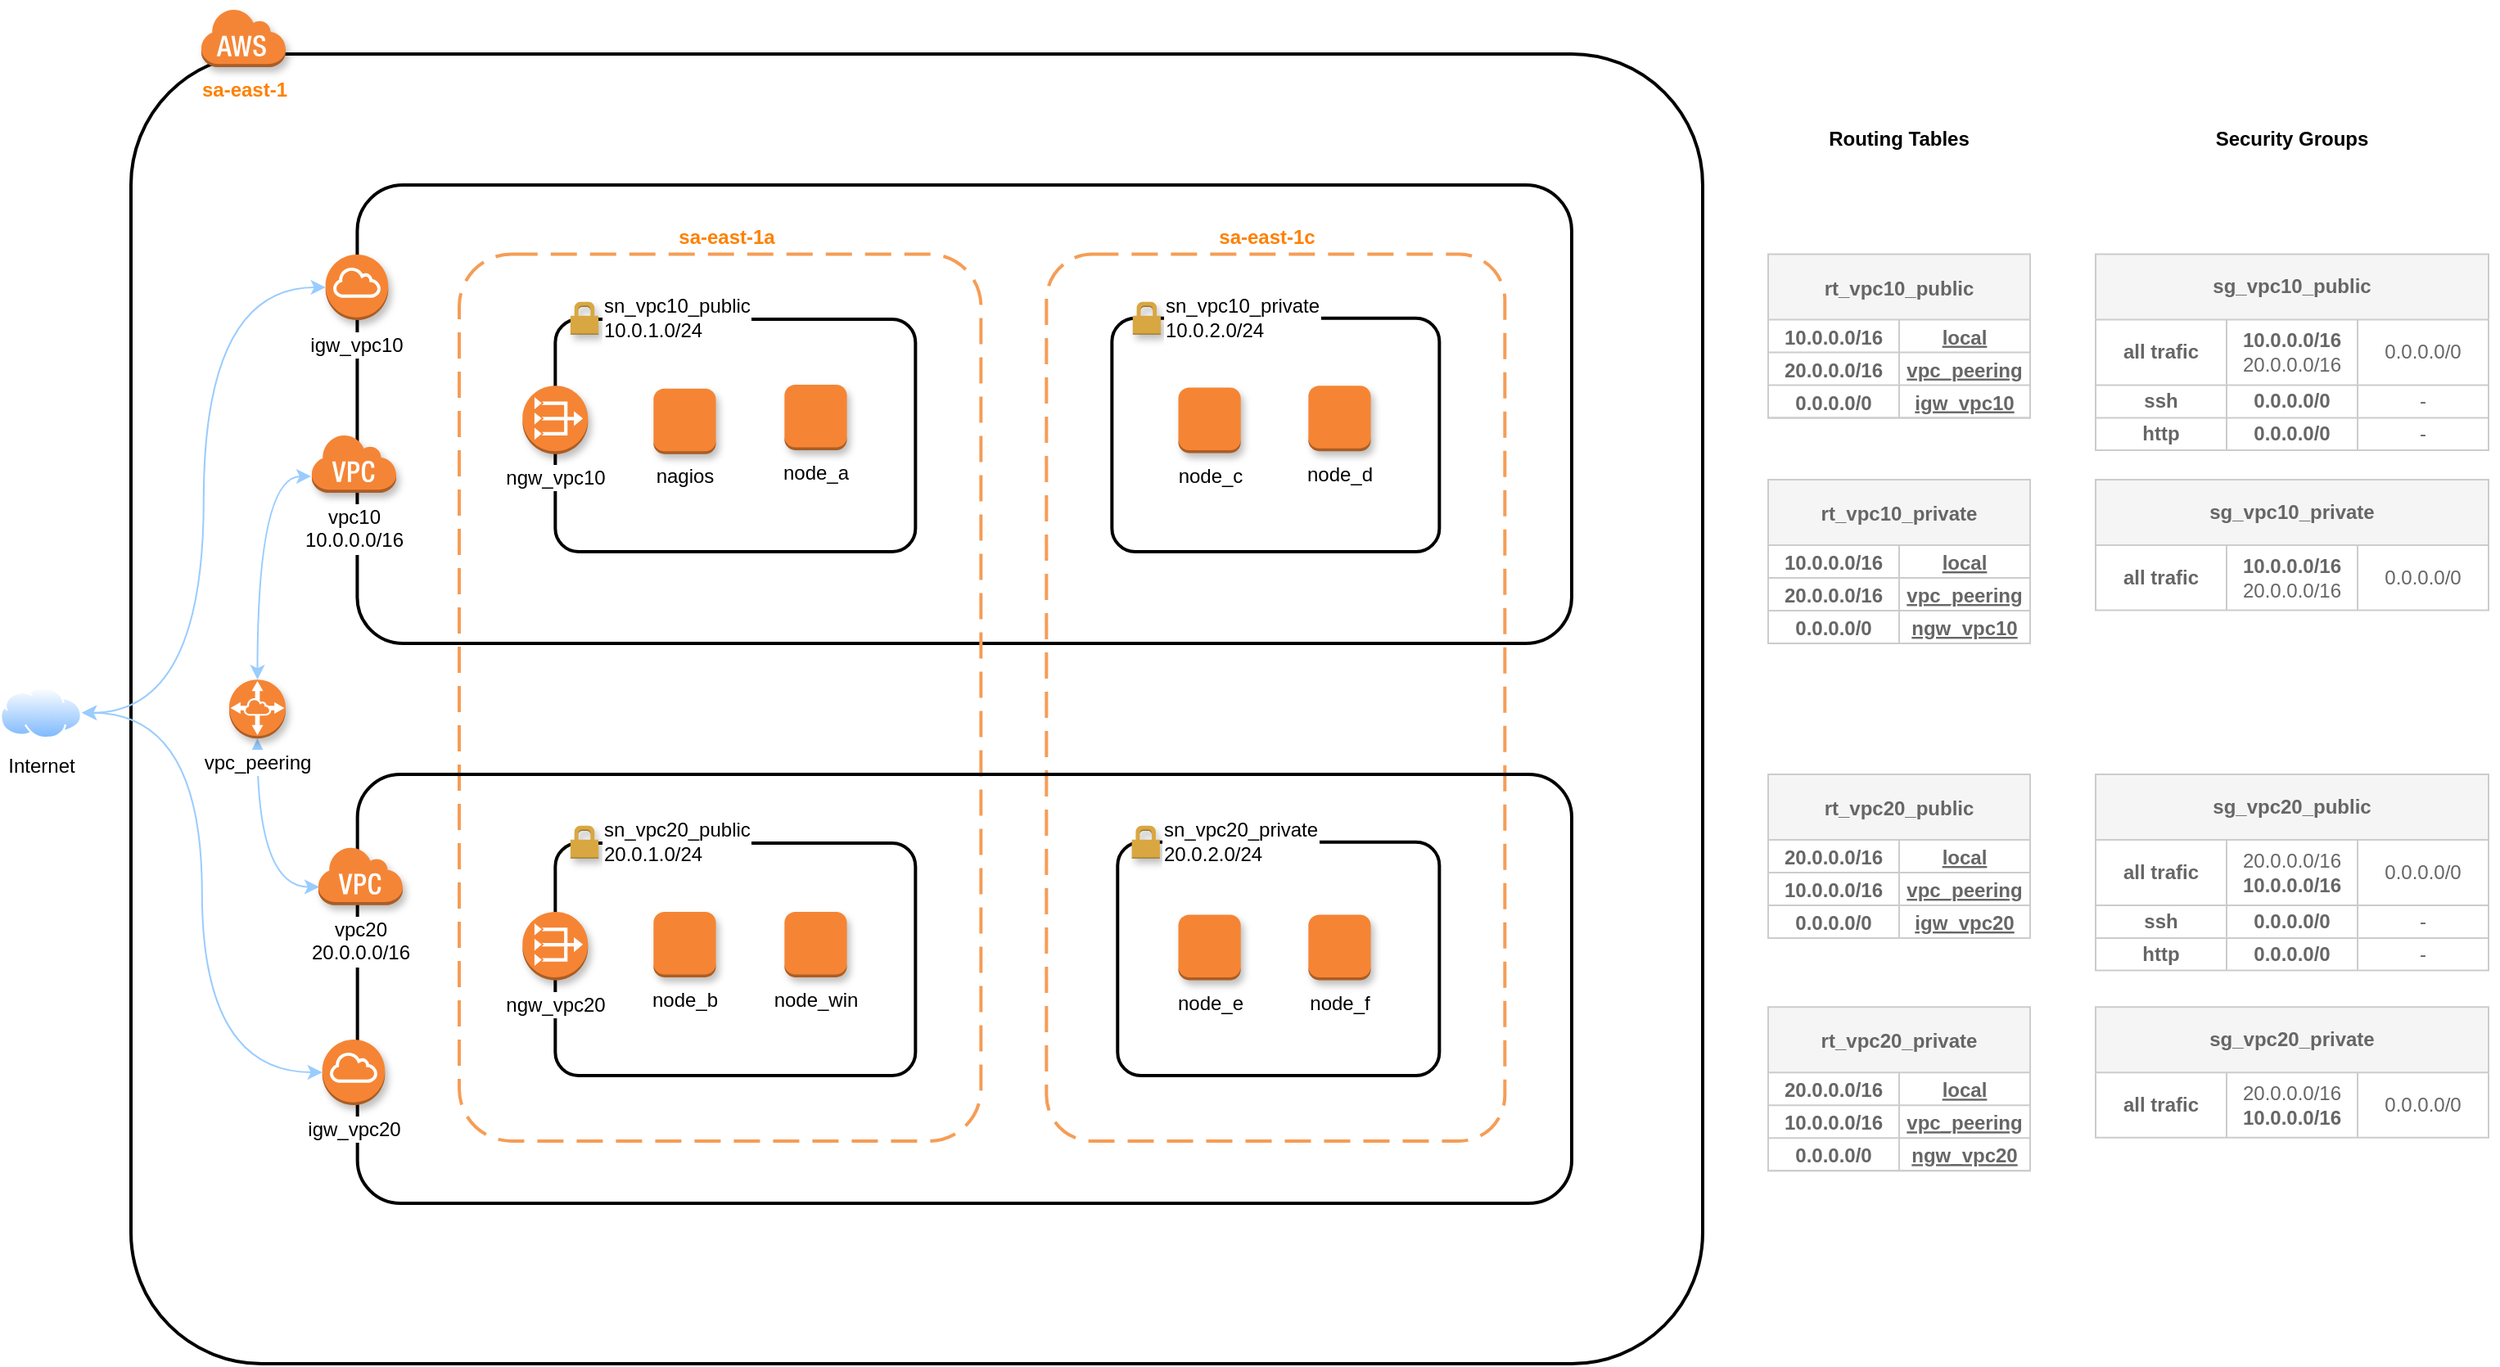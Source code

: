 <mxfile version="24.4.0" type="device">
  <diagram id="ek9SvoUbZJLgTX0v-QCz" name="Page-1">
    <mxGraphModel dx="2418" dy="749" grid="1" gridSize="10" guides="1" tooltips="1" connect="1" arrows="1" fold="1" page="1" pageScale="1" pageWidth="827" pageHeight="1169" math="0" shadow="0">
      <root>
        <mxCell id="0" />
        <mxCell id="1" parent="0" />
        <mxCell id="N_aPm0FDeAfyOkNH4oF6-1" value="" style="rounded=1;arcSize=10;dashed=0;fillColor=none;gradientColor=none;strokeWidth=2;" parent="1" vertex="1">
          <mxGeometry x="-680" y="78" width="960" height="800" as="geometry" />
        </mxCell>
        <mxCell id="N_aPm0FDeAfyOkNH4oF6-2" value="" style="rounded=1;arcSize=10;dashed=0;fillColor=none;gradientColor=none;strokeWidth=2;" parent="1" vertex="1">
          <mxGeometry x="-541.79" y="158" width="741.79" height="280" as="geometry" />
        </mxCell>
        <mxCell id="N_aPm0FDeAfyOkNH4oF6-3" value="" style="rounded=1;arcSize=10;dashed=1;strokeColor=#F59D56;fillColor=none;gradientColor=none;dashPattern=8 4;strokeWidth=2;" parent="1" vertex="1">
          <mxGeometry x="-479.5" y="200.25" width="318.67" height="541.75" as="geometry" />
        </mxCell>
        <mxCell id="N_aPm0FDeAfyOkNH4oF6-4" value="" style="rounded=1;arcSize=10;dashed=0;fillColor=none;gradientColor=none;strokeWidth=2;" parent="1" vertex="1">
          <mxGeometry x="-420.83" y="240" width="220" height="142" as="geometry" />
        </mxCell>
        <mxCell id="N_aPm0FDeAfyOkNH4oF6-5" value="" style="rounded=1;arcSize=10;dashed=1;strokeColor=#F59D56;fillColor=none;gradientColor=none;dashPattern=8 4;strokeWidth=2;" parent="1" vertex="1">
          <mxGeometry x="-120.83" y="200.25" width="280" height="541.75" as="geometry" />
        </mxCell>
        <mxCell id="N_aPm0FDeAfyOkNH4oF6-6" value="&lt;span&gt;vpc10&lt;/span&gt;&lt;span&gt;&lt;br&gt;10.0.0.0/16&lt;/span&gt;" style="dashed=0;html=1;shape=mxgraph.aws3.virtual_private_cloud;fillColor=#F58536;gradientColor=none;dashed=0;labelPosition=center;verticalLabelPosition=bottom;align=center;verticalAlign=top;labelBackgroundColor=#ffffff;labelBorderColor=#FFFFFF;shadow=1;" parent="1" vertex="1">
          <mxGeometry x="-570" y="310" width="52" height="36" as="geometry" />
        </mxCell>
        <mxCell id="N_aPm0FDeAfyOkNH4oF6-7" value="&lt;font color=&quot;#ff8000&quot;&gt;&lt;b&gt;sa-east-1&lt;/b&gt;&lt;/font&gt;" style="dashed=0;html=1;shape=mxgraph.aws3.cloud;fillColor=#F58536;gradientColor=none;dashed=0;shadow=1;labelPosition=center;verticalLabelPosition=bottom;align=center;verticalAlign=top;" parent="1" vertex="1">
          <mxGeometry x="-637.5" y="50" width="52" height="36" as="geometry" />
        </mxCell>
        <mxCell id="N_aPm0FDeAfyOkNH4oF6-8" value="&lt;span style=&quot;text-align: left&quot;&gt;sn_vpc10_public&lt;br&gt;10.0.1.0/24&lt;/span&gt;" style="dashed=0;html=1;shape=mxgraph.aws3.permissions;fillColor=#D9A741;gradientColor=none;dashed=0;shadow=1;labelPosition=right;verticalLabelPosition=middle;align=left;verticalAlign=middle;labelBackgroundColor=#ffffff;labelBorderColor=#FFFFFF;" parent="1" vertex="1">
          <mxGeometry x="-411.56" y="229.38" width="17.14" height="20" as="geometry" />
        </mxCell>
        <mxCell id="N_aPm0FDeAfyOkNH4oF6-9" value="" style="rounded=1;arcSize=10;dashed=0;fillColor=none;gradientColor=none;strokeWidth=2;" parent="1" vertex="1">
          <mxGeometry x="-80.83" y="239.38" width="200" height="142.62" as="geometry" />
        </mxCell>
        <mxCell id="N_aPm0FDeAfyOkNH4oF6-11" value="sa-east-1a" style="text;html=1;strokeColor=none;fillColor=none;align=center;verticalAlign=middle;whiteSpace=wrap;rounded=0;fontStyle=1;fontColor=#FF8000;" parent="1" vertex="1">
          <mxGeometry x="-470.83" y="180.25" width="310" height="20" as="geometry" />
        </mxCell>
        <mxCell id="N_aPm0FDeAfyOkNH4oF6-12" value="sa-east-1c" style="text;html=1;strokeColor=none;fillColor=none;align=center;verticalAlign=middle;whiteSpace=wrap;rounded=0;fontStyle=1;fontColor=#FF8000;" parent="1" vertex="1">
          <mxGeometry x="-120.83" y="180.25" width="270" height="20" as="geometry" />
        </mxCell>
        <mxCell id="N_aPm0FDeAfyOkNH4oF6-17" value="&lt;span&gt;igw_vpc10&lt;/span&gt;" style="outlineConnect=0;dashed=0;verticalLabelPosition=bottom;verticalAlign=top;align=center;html=1;shape=mxgraph.aws3.internet_gateway;fillColor=#F58534;gradientColor=none;fontColor=#000000;fontSize=12;labelBackgroundColor=#ffffff;whiteSpace=wrap;labelBorderColor=#FFFFFF;shadow=1;" parent="1" vertex="1">
          <mxGeometry x="-561.16" y="200.5" width="38.33" height="40" as="geometry" />
        </mxCell>
        <mxCell id="N_aPm0FDeAfyOkNH4oF6-19" value="" style="rounded=1;arcSize=10;dashed=0;fillColor=none;gradientColor=none;strokeWidth=2;" parent="1" vertex="1">
          <mxGeometry x="-541.67" y="518" width="741.67" height="262" as="geometry" />
        </mxCell>
        <mxCell id="N_aPm0FDeAfyOkNH4oF6-20" value="" style="rounded=1;arcSize=10;dashed=0;fillColor=none;gradientColor=none;strokeWidth=2;" parent="1" vertex="1">
          <mxGeometry x="-420.83" y="560" width="220" height="142" as="geometry" />
        </mxCell>
        <mxCell id="N_aPm0FDeAfyOkNH4oF6-124" style="edgeStyle=orthogonalEdgeStyle;rounded=0;orthogonalLoop=1;jettySize=auto;html=1;exitX=0.019;exitY=0.692;exitDx=0;exitDy=0;exitPerimeter=0;entryX=0.5;entryY=1;entryDx=0;entryDy=0;entryPerimeter=0;fillColor=#0050ef;startArrow=classic;startFill=1;endArrow=classic;endFill=1;curved=1;strokeColor=#99CCFF;" parent="1" source="N_aPm0FDeAfyOkNH4oF6-21" target="N_aPm0FDeAfyOkNH4oF6-116" edge="1">
          <mxGeometry relative="1" as="geometry">
            <mxPoint x="-577.25" y="495.87" as="targetPoint" />
          </mxGeometry>
        </mxCell>
        <mxCell id="N_aPm0FDeAfyOkNH4oF6-21" value="&lt;span&gt;vpc20&lt;/span&gt;&lt;span&gt;&lt;br&gt;20.0.0.0/16&lt;/span&gt;" style="dashed=0;html=1;shape=mxgraph.aws3.virtual_private_cloud;fillColor=#F58536;gradientColor=none;dashed=0;labelPosition=center;verticalLabelPosition=bottom;align=center;verticalAlign=top;labelBackgroundColor=#ffffff;labelBorderColor=#FFFFFF;shadow=1;" parent="1" vertex="1">
          <mxGeometry x="-566" y="561.87" width="52" height="36" as="geometry" />
        </mxCell>
        <mxCell id="N_aPm0FDeAfyOkNH4oF6-23" value="" style="rounded=1;arcSize=10;dashed=0;fillColor=none;gradientColor=none;strokeWidth=2;" parent="1" vertex="1">
          <mxGeometry x="-77.36" y="559.38" width="196.53" height="142.62" as="geometry" />
        </mxCell>
        <mxCell id="N_aPm0FDeAfyOkNH4oF6-28" value="Internet" style="aspect=fixed;perimeter=ellipsePerimeter;html=1;align=center;shadow=0;dashed=0;spacingTop=3;image;image=img/lib/active_directory/internet_cloud.svg;fontSize=12;fontColor=#000000;" parent="1" vertex="1">
          <mxGeometry x="-760" y="464.63" width="50" height="31.5" as="geometry" />
        </mxCell>
        <mxCell id="N_aPm0FDeAfyOkNH4oF6-35" value="nagios" style="outlineConnect=0;dashed=0;verticalLabelPosition=bottom;verticalAlign=top;align=center;html=1;shape=mxgraph.aws3.instance;fillColor=#F58534;shadow=1;sketch=0;" parent="1" vertex="1">
          <mxGeometry x="-360.83" y="282.37" width="38.1" height="40" as="geometry" />
        </mxCell>
        <mxCell id="N_aPm0FDeAfyOkNH4oF6-38" value="node_c" style="outlineConnect=0;dashed=0;verticalLabelPosition=bottom;verticalAlign=top;align=center;html=1;shape=mxgraph.aws3.instance;fillColor=#F58534;shadow=1;sketch=0;" parent="1" vertex="1">
          <mxGeometry x="-40.25" y="281.76" width="38.1" height="40" as="geometry" />
        </mxCell>
        <mxCell id="N_aPm0FDeAfyOkNH4oF6-44" value="node_e" style="outlineConnect=0;dashed=0;verticalLabelPosition=bottom;verticalAlign=top;align=center;html=1;shape=mxgraph.aws3.instance;fillColor=#F58534;shadow=1;sketch=0;" parent="1" vertex="1">
          <mxGeometry x="-40.25" y="603.74" width="38.1" height="40" as="geometry" />
        </mxCell>
        <mxCell id="N_aPm0FDeAfyOkNH4oF6-47" value="node_a" style="outlineConnect=0;dashed=0;verticalLabelPosition=bottom;verticalAlign=top;align=center;html=1;shape=mxgraph.aws3.instance;fillColor=#F58534;shadow=1;sketch=0;" parent="1" vertex="1">
          <mxGeometry x="-280.83" y="280" width="38.1" height="40" as="geometry" />
        </mxCell>
        <mxCell id="N_aPm0FDeAfyOkNH4oF6-50" value="node_d" style="outlineConnect=0;dashed=0;verticalLabelPosition=bottom;verticalAlign=top;align=center;html=1;shape=mxgraph.aws3.instance;fillColor=#F58534;shadow=1;sketch=0;" parent="1" vertex="1">
          <mxGeometry x="39.17" y="280.61" width="38.1" height="40" as="geometry" />
        </mxCell>
        <mxCell id="N_aPm0FDeAfyOkNH4oF6-51" value="node_b" style="outlineConnect=0;dashed=0;verticalLabelPosition=bottom;verticalAlign=top;align=center;html=1;shape=mxgraph.aws3.instance;fillColor=#F58534;shadow=1;sketch=0;" parent="1" vertex="1">
          <mxGeometry x="-360.83" y="601.98" width="38.1" height="40" as="geometry" />
        </mxCell>
        <mxCell id="N_aPm0FDeAfyOkNH4oF6-52" value="node_f" style="outlineConnect=0;dashed=0;verticalLabelPosition=bottom;verticalAlign=top;align=center;html=1;shape=mxgraph.aws3.instance;fillColor=#F58534;shadow=1;sketch=0;" parent="1" vertex="1">
          <mxGeometry x="39.17" y="603.74" width="38.1" height="40" as="geometry" />
        </mxCell>
        <mxCell id="N_aPm0FDeAfyOkNH4oF6-116" value="vpc_peering" style="outlineConnect=0;dashed=0;verticalLabelPosition=bottom;verticalAlign=top;align=center;html=1;shape=mxgraph.aws3.vpc_peering;fillColor=#F58534;gradientColor=none;labelBackgroundColor=#ffffff;labelBorderColor=#FFFFFF;shadow=1;" parent="1" vertex="1">
          <mxGeometry x="-620" y="460.13" width="34.5" height="36" as="geometry" />
        </mxCell>
        <mxCell id="N_aPm0FDeAfyOkNH4oF6-125" style="edgeStyle=orthogonalEdgeStyle;rounded=0;orthogonalLoop=1;jettySize=auto;html=1;exitX=0;exitY=0.722;exitDx=0;exitDy=0;exitPerimeter=0;entryX=0.5;entryY=0;entryDx=0;entryDy=0;entryPerimeter=0;fillColor=#0050ef;startArrow=classic;startFill=1;endArrow=classic;endFill=1;elbow=vertical;curved=1;strokeColor=#99CCFF;" parent="1" source="N_aPm0FDeAfyOkNH4oF6-6" target="N_aPm0FDeAfyOkNH4oF6-116" edge="1">
          <mxGeometry relative="1" as="geometry">
            <mxPoint x="-514.93" y="521.87" as="sourcePoint" />
            <mxPoint x="-577.25" y="459.87" as="targetPoint" />
          </mxGeometry>
        </mxCell>
        <mxCell id="N_aPm0FDeAfyOkNH4oF6-157" value="&lt;span style=&quot;text-align: left&quot;&gt;sn_vpc10_private&lt;br&gt;10.0.2.0/24&lt;/span&gt;" style="dashed=0;html=1;shape=mxgraph.aws3.permissions;fillColor=#D9A741;gradientColor=none;dashed=0;shadow=1;align=left;labelBackgroundColor=#ffffff;labelBorderColor=#FFFFFF;labelPosition=right;verticalLabelPosition=middle;verticalAlign=middle;" parent="1" vertex="1">
          <mxGeometry x="-68.12" y="229.38" width="17.14" height="20" as="geometry" />
        </mxCell>
        <mxCell id="N_aPm0FDeAfyOkNH4oF6-159" value="&lt;span style=&quot;text-align: left&quot;&gt;sn_vpc20_public&lt;br&gt;20.0.1.0/24&lt;/span&gt;" style="dashed=0;html=1;shape=mxgraph.aws3.permissions;fillColor=#D9A741;gradientColor=none;dashed=0;shadow=1;labelPosition=right;verticalLabelPosition=middle;align=left;verticalAlign=middle;labelBackgroundColor=#ffffff;labelBorderColor=#FFFFFF;" parent="1" vertex="1">
          <mxGeometry x="-411.56" y="549.38" width="17.14" height="20" as="geometry" />
        </mxCell>
        <mxCell id="N_aPm0FDeAfyOkNH4oF6-161" value="&lt;span style=&quot;text-align: left&quot;&gt;sn_vpc20_private&lt;/span&gt;&lt;br style=&quot;text-align: left&quot;&gt;&lt;span style=&quot;text-align: left&quot;&gt;20.0.2.0/24&lt;/span&gt;" style="dashed=0;html=1;shape=mxgraph.aws3.permissions;fillColor=#D9A741;gradientColor=none;dashed=0;shadow=1;labelPosition=right;verticalLabelPosition=middle;align=left;verticalAlign=middle;labelBackgroundColor=#ffffff;labelBorderColor=#FFFFFF;" parent="1" vertex="1">
          <mxGeometry x="-68.7" y="549.38" width="17.14" height="20" as="geometry" />
        </mxCell>
        <mxCell id="N_aPm0FDeAfyOkNH4oF6-164" style="edgeStyle=orthogonalEdgeStyle;rounded=0;orthogonalLoop=1;jettySize=auto;html=1;exitX=1;exitY=0.5;exitDx=0;exitDy=0;entryX=0;entryY=0.5;entryDx=0;entryDy=0;entryPerimeter=0;fillColor=#0050ef;startArrow=classic;startFill=1;endArrow=classic;endFill=1;elbow=vertical;curved=1;strokeColor=#99CCFF;" parent="1" source="N_aPm0FDeAfyOkNH4oF6-28" target="N_aPm0FDeAfyOkNH4oF6-17" edge="1">
          <mxGeometry relative="1" as="geometry">
            <mxPoint x="-600" y="283.992" as="sourcePoint" />
            <mxPoint x="-632.75" y="470.13" as="targetPoint" />
          </mxGeometry>
        </mxCell>
        <mxCell id="N_aPm0FDeAfyOkNH4oF6-165" value="Routing Tables" style="text;html=1;strokeColor=none;fillColor=none;align=center;verticalAlign=middle;whiteSpace=wrap;rounded=1;fontStyle=1;shadow=1;sketch=0;glass=0;" parent="1" vertex="1">
          <mxGeometry x="320" y="120" width="160" height="20" as="geometry" />
        </mxCell>
        <mxCell id="N_aPm0FDeAfyOkNH4oF6-197" value="Security Groups" style="text;html=1;strokeColor=none;fillColor=none;align=center;verticalAlign=middle;whiteSpace=wrap;rounded=1;fontStyle=1;shadow=1;sketch=0;glass=0;" parent="1" vertex="1">
          <mxGeometry x="520" y="120" width="240" height="20" as="geometry" />
        </mxCell>
        <mxCell id="N_aPm0FDeAfyOkNH4oF6-269" value="&lt;span&gt;igw_vpc20&lt;/span&gt;" style="outlineConnect=0;dashed=0;verticalLabelPosition=bottom;verticalAlign=top;align=center;html=1;shape=mxgraph.aws3.internet_gateway;fillColor=#F58534;gradientColor=none;fontColor=#000000;fontSize=12;labelBackgroundColor=#ffffff;labelBorderColor=#FFFFFF;shadow=1;" parent="1" vertex="1">
          <mxGeometry x="-563.16" y="680" width="38.33" height="40" as="geometry" />
        </mxCell>
        <mxCell id="N_aPm0FDeAfyOkNH4oF6-271" style="edgeStyle=orthogonalEdgeStyle;rounded=0;orthogonalLoop=1;jettySize=auto;html=1;exitX=1;exitY=0.5;exitDx=0;exitDy=0;entryX=0;entryY=0.5;entryDx=0;entryDy=0;entryPerimeter=0;fillColor=#0050ef;startArrow=classic;startFill=1;endArrow=classic;endFill=1;elbow=vertical;curved=1;strokeColor=#99CCFF;" parent="1" source="N_aPm0FDeAfyOkNH4oF6-28" target="N_aPm0FDeAfyOkNH4oF6-269" edge="1">
          <mxGeometry relative="1" as="geometry">
            <mxPoint x="-775" y="466.63" as="sourcePoint" />
            <mxPoint x="-530.495" y="148.24" as="targetPoint" />
          </mxGeometry>
        </mxCell>
        <mxCell id="N_aPm0FDeAfyOkNH4oF6-289" value="ngw_vpc10" style="outlineConnect=0;dashed=0;verticalLabelPosition=bottom;verticalAlign=top;align=center;html=1;shape=mxgraph.aws3.vpc_nat_gateway;fillColor=#F58534;gradientColor=none;strokeColor=#CCCCCC;labelBackgroundColor=#ffffff;labelBorderColor=#FFFFFF;shadow=1;" parent="1" vertex="1">
          <mxGeometry x="-440.85" y="280.61" width="40.02" height="41.76" as="geometry" />
        </mxCell>
        <mxCell id="N_aPm0FDeAfyOkNH4oF6-293" value="ngw_vpc20" style="outlineConnect=0;dashed=0;verticalLabelPosition=bottom;verticalAlign=top;align=center;html=1;shape=mxgraph.aws3.vpc_nat_gateway;fillColor=#F58534;gradientColor=none;strokeColor=#CCCCCC;labelBackgroundColor=#ffffff;labelBorderColor=#FFFFFF;shadow=1;" parent="1" vertex="1">
          <mxGeometry x="-440.85" y="601.98" width="40.02" height="41.76" as="geometry" />
        </mxCell>
        <mxCell id="N_aPm0FDeAfyOkNH4oF6-74" value="rt_vpc10_public" style="shape=table;startSize=40;container=1;collapsible=1;childLayout=tableLayout;fixedRows=1;rowLines=0;fontStyle=1;align=center;resizeLast=1;fillColor=#f5f5f5;strokeColor=#CCCCCC;spacingLeft=0;fontColor=#666666;" parent="1" vertex="1">
          <mxGeometry x="320" y="200.25" width="160" height="100" as="geometry">
            <mxRectangle x="1010" y="180" width="60" height="30" as="alternateBounds" />
          </mxGeometry>
        </mxCell>
        <mxCell id="N_aPm0FDeAfyOkNH4oF6-78" value="" style="shape=partialRectangle;collapsible=0;dropTarget=0;pointerEvents=0;fillColor=none;top=0;left=0;bottom=1;right=0;points=[[0,0.5],[1,0.5]];portConstraint=eastwest;strokeColor=#CCCCCC;align=center;spacingLeft=0;fontColor=#666666;" parent="N_aPm0FDeAfyOkNH4oF6-74" vertex="1">
          <mxGeometry y="40" width="160" height="20" as="geometry" />
        </mxCell>
        <mxCell id="N_aPm0FDeAfyOkNH4oF6-79" value="10.0.0.0/16" style="shape=partialRectangle;connectable=0;fillColor=none;top=0;left=0;bottom=0;right=0;fontStyle=1;overflow=hidden;strokeColor=#CCCCCC;align=center;spacingLeft=0;fontColor=#666666;" parent="N_aPm0FDeAfyOkNH4oF6-78" vertex="1">
          <mxGeometry width="80" height="20" as="geometry">
            <mxRectangle width="80" height="20" as="alternateBounds" />
          </mxGeometry>
        </mxCell>
        <mxCell id="N_aPm0FDeAfyOkNH4oF6-80" value="local" style="shape=partialRectangle;connectable=0;fillColor=none;top=0;left=0;bottom=0;right=0;align=center;spacingLeft=0;fontStyle=5;overflow=hidden;strokeColor=#CCCCCC;fontColor=#666666;" parent="N_aPm0FDeAfyOkNH4oF6-78" vertex="1">
          <mxGeometry x="80" width="80" height="20" as="geometry">
            <mxRectangle width="80" height="20" as="alternateBounds" />
          </mxGeometry>
        </mxCell>
        <mxCell id="N_aPm0FDeAfyOkNH4oF6-132" value="" style="shape=partialRectangle;collapsible=0;dropTarget=0;pointerEvents=0;fillColor=none;top=0;left=0;bottom=1;right=0;points=[[0,0.5],[1,0.5]];portConstraint=eastwest;strokeColor=#CCCCCC;align=center;spacingLeft=0;fontColor=#666666;" parent="N_aPm0FDeAfyOkNH4oF6-74" vertex="1">
          <mxGeometry y="60" width="160" height="20" as="geometry" />
        </mxCell>
        <mxCell id="N_aPm0FDeAfyOkNH4oF6-133" value="20.0.0.0/16" style="shape=partialRectangle;connectable=0;fillColor=none;top=0;left=0;bottom=0;right=0;fontStyle=1;overflow=hidden;strokeColor=#CCCCCC;align=center;spacingLeft=0;fontColor=#666666;" parent="N_aPm0FDeAfyOkNH4oF6-132" vertex="1">
          <mxGeometry width="80" height="20" as="geometry">
            <mxRectangle width="80" height="20" as="alternateBounds" />
          </mxGeometry>
        </mxCell>
        <mxCell id="N_aPm0FDeAfyOkNH4oF6-134" value="vpc_peering" style="shape=partialRectangle;connectable=0;fillColor=none;top=0;left=0;bottom=0;right=0;align=center;spacingLeft=0;fontStyle=5;overflow=hidden;strokeColor=#CCCCCC;fontColor=#666666;" parent="N_aPm0FDeAfyOkNH4oF6-132" vertex="1">
          <mxGeometry x="80" width="80" height="20" as="geometry">
            <mxRectangle width="80" height="20" as="alternateBounds" />
          </mxGeometry>
        </mxCell>
        <mxCell id="N_aPm0FDeAfyOkNH4oF6-145" value="" style="shape=partialRectangle;collapsible=0;dropTarget=0;pointerEvents=0;fillColor=none;top=0;left=0;bottom=1;right=0;points=[[0,0.5],[1,0.5]];portConstraint=eastwest;strokeColor=#CCCCCC;align=center;spacingLeft=0;fontColor=#666666;" parent="N_aPm0FDeAfyOkNH4oF6-74" vertex="1">
          <mxGeometry y="80" width="160" height="20" as="geometry" />
        </mxCell>
        <mxCell id="N_aPm0FDeAfyOkNH4oF6-146" value="0.0.0.0/0" style="shape=partialRectangle;connectable=0;fillColor=none;top=0;left=0;bottom=0;right=0;fontStyle=1;overflow=hidden;strokeColor=#CCCCCC;align=center;spacingLeft=0;fontColor=#666666;" parent="N_aPm0FDeAfyOkNH4oF6-145" vertex="1">
          <mxGeometry width="80" height="20" as="geometry">
            <mxRectangle width="80" height="20" as="alternateBounds" />
          </mxGeometry>
        </mxCell>
        <mxCell id="N_aPm0FDeAfyOkNH4oF6-147" value="igw_vpc10" style="shape=partialRectangle;connectable=0;fillColor=none;top=0;left=0;bottom=0;right=0;align=center;spacingLeft=0;fontStyle=5;overflow=hidden;strokeColor=#CCCCCC;fontColor=#666666;" parent="N_aPm0FDeAfyOkNH4oF6-145" vertex="1">
          <mxGeometry x="80" width="80" height="20" as="geometry">
            <mxRectangle width="80" height="20" as="alternateBounds" />
          </mxGeometry>
        </mxCell>
        <mxCell id="N_aPm0FDeAfyOkNH4oF6-228" value="sg_vpc10_public" style="shape=table;html=1;whiteSpace=wrap;startSize=40;container=1;collapsible=0;childLayout=tableLayout;strokeColor=#CCCCCC;fillColor=#f5f5f5;align=center;fontStyle=1;spacingLeft=0;fontColor=#666666;" parent="1" vertex="1">
          <mxGeometry x="520" y="200.25" width="240" height="119.75" as="geometry" />
        </mxCell>
        <mxCell id="N_aPm0FDeAfyOkNH4oF6-229" value="" style="shape=partialRectangle;html=1;whiteSpace=wrap;collapsible=0;dropTarget=0;pointerEvents=0;fillColor=none;top=0;left=0;bottom=0;right=0;points=[[0,0.5],[1,0.5]];portConstraint=eastwest;spacingLeft=0;align=center;fontColor=#666666;" parent="N_aPm0FDeAfyOkNH4oF6-228" vertex="1">
          <mxGeometry y="40" width="240" height="40" as="geometry" />
        </mxCell>
        <mxCell id="N_aPm0FDeAfyOkNH4oF6-230" value="&lt;span style=&quot;font-weight: 700;&quot;&gt;all trafic&lt;/span&gt;" style="shape=partialRectangle;html=1;whiteSpace=wrap;connectable=0;fillColor=none;top=0;left=0;bottom=0;right=0;overflow=hidden;spacingLeft=0;align=center;fontColor=#666666;" parent="N_aPm0FDeAfyOkNH4oF6-229" vertex="1">
          <mxGeometry width="80" height="40" as="geometry">
            <mxRectangle width="80" height="40" as="alternateBounds" />
          </mxGeometry>
        </mxCell>
        <mxCell id="N_aPm0FDeAfyOkNH4oF6-231" value="&lt;span style=&quot;font-weight: 700;&quot;&gt;10.0.0.0/16&lt;br&gt;&lt;/span&gt;20.0.0.0/16&lt;span style=&quot;font-weight: 700;&quot;&gt;&lt;br&gt;&lt;/span&gt;" style="shape=partialRectangle;html=1;whiteSpace=wrap;connectable=0;fillColor=none;top=0;left=0;bottom=0;right=0;overflow=hidden;spacingLeft=0;align=center;fontColor=#666666;" parent="N_aPm0FDeAfyOkNH4oF6-229" vertex="1">
          <mxGeometry x="80" width="80" height="40" as="geometry">
            <mxRectangle width="80" height="40" as="alternateBounds" />
          </mxGeometry>
        </mxCell>
        <mxCell id="N_aPm0FDeAfyOkNH4oF6-232" value="0.0.0.0/0" style="shape=partialRectangle;html=1;whiteSpace=wrap;connectable=0;fillColor=none;top=0;left=0;bottom=0;right=0;overflow=hidden;spacingLeft=0;align=center;fontColor=#666666;" parent="N_aPm0FDeAfyOkNH4oF6-229" vertex="1">
          <mxGeometry x="160" width="80" height="40" as="geometry">
            <mxRectangle width="80" height="40" as="alternateBounds" />
          </mxGeometry>
        </mxCell>
        <mxCell id="N_aPm0FDeAfyOkNH4oF6-237" value="" style="shape=partialRectangle;html=1;whiteSpace=wrap;collapsible=0;dropTarget=0;pointerEvents=0;fillColor=none;top=0;left=0;bottom=0;right=0;points=[[0,0.5],[1,0.5]];portConstraint=eastwest;spacingLeft=0;align=center;fontColor=#666666;" parent="N_aPm0FDeAfyOkNH4oF6-228" vertex="1">
          <mxGeometry y="80" width="240" height="20" as="geometry" />
        </mxCell>
        <mxCell id="N_aPm0FDeAfyOkNH4oF6-238" value="&lt;span style=&quot;font-weight: 700;&quot;&gt;ssh&lt;/span&gt;" style="shape=partialRectangle;html=1;whiteSpace=wrap;connectable=0;fillColor=none;top=0;left=0;bottom=0;right=0;overflow=hidden;spacingLeft=0;align=center;fontColor=#666666;" parent="N_aPm0FDeAfyOkNH4oF6-237" vertex="1">
          <mxGeometry width="80" height="20" as="geometry">
            <mxRectangle width="80" height="20" as="alternateBounds" />
          </mxGeometry>
        </mxCell>
        <mxCell id="N_aPm0FDeAfyOkNH4oF6-239" value="&lt;span style=&quot;font-weight: 700;&quot;&gt;0.0.0.0/0&lt;/span&gt;" style="shape=partialRectangle;html=1;whiteSpace=wrap;connectable=0;fillColor=none;top=0;left=0;bottom=0;right=0;overflow=hidden;spacingLeft=0;align=center;fontColor=#666666;" parent="N_aPm0FDeAfyOkNH4oF6-237" vertex="1">
          <mxGeometry x="80" width="80" height="20" as="geometry">
            <mxRectangle width="80" height="20" as="alternateBounds" />
          </mxGeometry>
        </mxCell>
        <mxCell id="N_aPm0FDeAfyOkNH4oF6-240" value="-" style="shape=partialRectangle;html=1;whiteSpace=wrap;connectable=0;fillColor=none;top=0;left=0;bottom=0;right=0;overflow=hidden;spacingLeft=0;align=center;fontColor=#666666;" parent="N_aPm0FDeAfyOkNH4oF6-237" vertex="1">
          <mxGeometry x="160" width="80" height="20" as="geometry">
            <mxRectangle width="80" height="20" as="alternateBounds" />
          </mxGeometry>
        </mxCell>
        <mxCell id="N_aPm0FDeAfyOkNH4oF6-263" value="" style="shape=partialRectangle;html=1;whiteSpace=wrap;collapsible=0;dropTarget=0;pointerEvents=0;fillColor=none;top=0;left=0;bottom=0;right=0;points=[[0,0.5],[1,0.5]];portConstraint=eastwest;spacingLeft=0;align=center;fontColor=#666666;" parent="N_aPm0FDeAfyOkNH4oF6-228" vertex="1">
          <mxGeometry y="100" width="240" height="20" as="geometry" />
        </mxCell>
        <mxCell id="N_aPm0FDeAfyOkNH4oF6-264" value="&lt;span style=&quot;font-weight: 700;&quot;&gt;http&lt;/span&gt;" style="shape=partialRectangle;html=1;whiteSpace=wrap;connectable=0;fillColor=none;top=0;left=0;bottom=0;right=0;overflow=hidden;spacingLeft=0;align=center;fontColor=#666666;" parent="N_aPm0FDeAfyOkNH4oF6-263" vertex="1">
          <mxGeometry width="80" height="20" as="geometry">
            <mxRectangle width="80" height="20" as="alternateBounds" />
          </mxGeometry>
        </mxCell>
        <mxCell id="N_aPm0FDeAfyOkNH4oF6-265" value="&lt;span style=&quot;font-weight: 700;&quot;&gt;0.0.0.0/0&lt;/span&gt;" style="shape=partialRectangle;html=1;whiteSpace=wrap;connectable=0;fillColor=none;top=0;left=0;bottom=0;right=0;overflow=hidden;spacingLeft=0;align=center;fontColor=#666666;" parent="N_aPm0FDeAfyOkNH4oF6-263" vertex="1">
          <mxGeometry x="80" width="80" height="20" as="geometry">
            <mxRectangle width="80" height="20" as="alternateBounds" />
          </mxGeometry>
        </mxCell>
        <mxCell id="N_aPm0FDeAfyOkNH4oF6-266" value="-" style="shape=partialRectangle;html=1;whiteSpace=wrap;connectable=0;fillColor=none;top=0;left=0;bottom=0;right=0;overflow=hidden;spacingLeft=0;align=center;fontColor=#666666;" parent="N_aPm0FDeAfyOkNH4oF6-263" vertex="1">
          <mxGeometry x="160" width="80" height="20" as="geometry">
            <mxRectangle width="80" height="20" as="alternateBounds" />
          </mxGeometry>
        </mxCell>
        <mxCell id="N_aPm0FDeAfyOkNH4oF6-99" value="rt_vpc10_private" style="shape=table;startSize=40;container=1;collapsible=1;childLayout=tableLayout;fixedRows=1;rowLines=0;fontStyle=1;align=center;resizeLast=1;fillColor=#f5f5f5;strokeColor=#CCCCCC;spacingLeft=0;fontColor=#666666;" parent="1" vertex="1">
          <mxGeometry x="320" y="338" width="160" height="100" as="geometry">
            <mxRectangle x="1010" y="180" width="60" height="30" as="alternateBounds" />
          </mxGeometry>
        </mxCell>
        <mxCell id="N_aPm0FDeAfyOkNH4oF6-100" value="" style="shape=partialRectangle;collapsible=0;dropTarget=0;pointerEvents=0;fillColor=none;top=0;left=0;bottom=1;right=0;points=[[0,0.5],[1,0.5]];portConstraint=eastwest;strokeColor=#CCCCCC;align=center;spacingLeft=0;fontColor=#666666;" parent="N_aPm0FDeAfyOkNH4oF6-99" vertex="1">
          <mxGeometry y="40" width="160" height="20" as="geometry" />
        </mxCell>
        <mxCell id="N_aPm0FDeAfyOkNH4oF6-101" value="10.0.0.0/16" style="shape=partialRectangle;connectable=0;fillColor=none;top=0;left=0;bottom=0;right=0;fontStyle=1;overflow=hidden;strokeColor=#CCCCCC;align=center;spacingLeft=0;fontColor=#666666;" parent="N_aPm0FDeAfyOkNH4oF6-100" vertex="1">
          <mxGeometry width="80" height="20" as="geometry">
            <mxRectangle width="80" height="20" as="alternateBounds" />
          </mxGeometry>
        </mxCell>
        <mxCell id="N_aPm0FDeAfyOkNH4oF6-102" value="local" style="shape=partialRectangle;connectable=0;fillColor=none;top=0;left=0;bottom=0;right=0;align=center;spacingLeft=0;fontStyle=5;overflow=hidden;strokeColor=#CCCCCC;fontColor=#666666;" parent="N_aPm0FDeAfyOkNH4oF6-100" vertex="1">
          <mxGeometry x="80" width="80" height="20" as="geometry">
            <mxRectangle width="80" height="20" as="alternateBounds" />
          </mxGeometry>
        </mxCell>
        <mxCell id="N_aPm0FDeAfyOkNH4oF6-135" value="" style="shape=partialRectangle;collapsible=0;dropTarget=0;pointerEvents=0;fillColor=none;top=0;left=0;bottom=1;right=0;points=[[0,0.5],[1,0.5]];portConstraint=eastwest;strokeColor=#CCCCCC;align=center;spacingLeft=0;fontColor=#666666;" parent="N_aPm0FDeAfyOkNH4oF6-99" vertex="1">
          <mxGeometry y="60" width="160" height="20" as="geometry" />
        </mxCell>
        <mxCell id="N_aPm0FDeAfyOkNH4oF6-136" value="20.0.0.0/16" style="shape=partialRectangle;connectable=0;fillColor=none;top=0;left=0;bottom=0;right=0;fontStyle=1;overflow=hidden;strokeColor=#CCCCCC;align=center;spacingLeft=0;fontColor=#666666;" parent="N_aPm0FDeAfyOkNH4oF6-135" vertex="1">
          <mxGeometry width="80" height="20" as="geometry">
            <mxRectangle width="80" height="20" as="alternateBounds" />
          </mxGeometry>
        </mxCell>
        <mxCell id="N_aPm0FDeAfyOkNH4oF6-137" value="vpc_peering" style="shape=partialRectangle;connectable=0;fillColor=none;top=0;left=0;bottom=0;right=0;align=center;spacingLeft=0;fontStyle=5;overflow=hidden;strokeColor=#CCCCCC;fontColor=#666666;" parent="N_aPm0FDeAfyOkNH4oF6-135" vertex="1">
          <mxGeometry x="80" width="80" height="20" as="geometry">
            <mxRectangle width="80" height="20" as="alternateBounds" />
          </mxGeometry>
        </mxCell>
        <mxCell id="N_aPm0FDeAfyOkNH4oF6-294" value="" style="shape=partialRectangle;collapsible=0;dropTarget=0;pointerEvents=0;fillColor=none;top=0;left=0;bottom=1;right=0;points=[[0,0.5],[1,0.5]];portConstraint=eastwest;strokeColor=#CCCCCC;align=center;spacingLeft=0;fontColor=#666666;" parent="N_aPm0FDeAfyOkNH4oF6-99" vertex="1">
          <mxGeometry y="80" width="160" height="20" as="geometry" />
        </mxCell>
        <mxCell id="N_aPm0FDeAfyOkNH4oF6-295" value="0.0.0.0/0" style="shape=partialRectangle;connectable=0;fillColor=none;top=0;left=0;bottom=0;right=0;fontStyle=1;overflow=hidden;strokeColor=#CCCCCC;align=center;spacingLeft=0;fontColor=#666666;" parent="N_aPm0FDeAfyOkNH4oF6-294" vertex="1">
          <mxGeometry width="80" height="20" as="geometry">
            <mxRectangle width="80" height="20" as="alternateBounds" />
          </mxGeometry>
        </mxCell>
        <mxCell id="N_aPm0FDeAfyOkNH4oF6-296" value="ngw_vpc10" style="shape=partialRectangle;connectable=0;fillColor=none;top=0;left=0;bottom=0;right=0;align=center;spacingLeft=0;fontStyle=5;overflow=hidden;strokeColor=#CCCCCC;fontColor=#666666;" parent="N_aPm0FDeAfyOkNH4oF6-294" vertex="1">
          <mxGeometry x="80" width="80" height="20" as="geometry">
            <mxRectangle width="80" height="20" as="alternateBounds" />
          </mxGeometry>
        </mxCell>
        <mxCell id="N_aPm0FDeAfyOkNH4oF6-106" value="rt_vpc20_public" style="shape=table;startSize=40;container=1;collapsible=1;childLayout=tableLayout;fixedRows=1;rowLines=0;fontStyle=1;align=center;resizeLast=1;fillColor=#f5f5f5;strokeColor=#CCCCCC;spacingLeft=0;fontColor=#666666;" parent="1" vertex="1">
          <mxGeometry x="320" y="518" width="160" height="100" as="geometry">
            <mxRectangle x="1010" y="180" width="60" height="30" as="alternateBounds" />
          </mxGeometry>
        </mxCell>
        <mxCell id="N_aPm0FDeAfyOkNH4oF6-107" value="" style="shape=partialRectangle;collapsible=0;dropTarget=0;pointerEvents=0;fillColor=none;top=0;left=0;bottom=1;right=0;points=[[0,0.5],[1,0.5]];portConstraint=eastwest;strokeColor=#CCCCCC;align=center;spacingLeft=0;fontColor=#666666;" parent="N_aPm0FDeAfyOkNH4oF6-106" vertex="1">
          <mxGeometry y="40" width="160" height="20" as="geometry" />
        </mxCell>
        <mxCell id="N_aPm0FDeAfyOkNH4oF6-108" value="20.0.0.0/16" style="shape=partialRectangle;connectable=0;fillColor=none;top=0;left=0;bottom=0;right=0;fontStyle=1;overflow=hidden;strokeColor=#CCCCCC;align=center;spacingLeft=0;fontColor=#666666;" parent="N_aPm0FDeAfyOkNH4oF6-107" vertex="1">
          <mxGeometry width="80" height="20" as="geometry">
            <mxRectangle width="80" height="20" as="alternateBounds" />
          </mxGeometry>
        </mxCell>
        <mxCell id="N_aPm0FDeAfyOkNH4oF6-109" value="local" style="shape=partialRectangle;connectable=0;fillColor=none;top=0;left=0;bottom=0;right=0;align=center;spacingLeft=0;fontStyle=5;overflow=hidden;strokeColor=#CCCCCC;fontColor=#666666;" parent="N_aPm0FDeAfyOkNH4oF6-107" vertex="1">
          <mxGeometry x="80" width="80" height="20" as="geometry">
            <mxRectangle width="80" height="20" as="alternateBounds" />
          </mxGeometry>
        </mxCell>
        <mxCell id="N_aPm0FDeAfyOkNH4oF6-139" value="" style="shape=partialRectangle;collapsible=0;dropTarget=0;pointerEvents=0;fillColor=none;top=0;left=0;bottom=1;right=0;points=[[0,0.5],[1,0.5]];portConstraint=eastwest;strokeColor=#CCCCCC;align=center;spacingLeft=0;fontColor=#666666;" parent="N_aPm0FDeAfyOkNH4oF6-106" vertex="1">
          <mxGeometry y="60" width="160" height="20" as="geometry" />
        </mxCell>
        <mxCell id="N_aPm0FDeAfyOkNH4oF6-140" value="10.0.0.0/16" style="shape=partialRectangle;connectable=0;fillColor=none;top=0;left=0;bottom=0;right=0;fontStyle=1;overflow=hidden;strokeColor=#CCCCCC;align=center;spacingLeft=0;fontColor=#666666;" parent="N_aPm0FDeAfyOkNH4oF6-139" vertex="1">
          <mxGeometry width="80" height="20" as="geometry">
            <mxRectangle width="80" height="20" as="alternateBounds" />
          </mxGeometry>
        </mxCell>
        <mxCell id="N_aPm0FDeAfyOkNH4oF6-141" value="vpc_peering" style="shape=partialRectangle;connectable=0;fillColor=none;top=0;left=0;bottom=0;right=0;align=center;spacingLeft=0;fontStyle=5;overflow=hidden;strokeColor=#CCCCCC;fontColor=#666666;" parent="N_aPm0FDeAfyOkNH4oF6-139" vertex="1">
          <mxGeometry x="80" width="80" height="20" as="geometry">
            <mxRectangle width="80" height="20" as="alternateBounds" />
          </mxGeometry>
        </mxCell>
        <mxCell id="N_aPm0FDeAfyOkNH4oF6-286" value="" style="shape=partialRectangle;collapsible=0;dropTarget=0;pointerEvents=0;fillColor=none;top=0;left=0;bottom=1;right=0;points=[[0,0.5],[1,0.5]];portConstraint=eastwest;strokeColor=#CCCCCC;align=center;spacingLeft=0;fontColor=#666666;" parent="N_aPm0FDeAfyOkNH4oF6-106" vertex="1">
          <mxGeometry y="80" width="160" height="20" as="geometry" />
        </mxCell>
        <mxCell id="N_aPm0FDeAfyOkNH4oF6-287" value="0.0.0.0/0" style="shape=partialRectangle;connectable=0;fillColor=none;top=0;left=0;bottom=0;right=0;fontStyle=1;overflow=hidden;strokeColor=#CCCCCC;align=center;spacingLeft=0;fontColor=#666666;" parent="N_aPm0FDeAfyOkNH4oF6-286" vertex="1">
          <mxGeometry width="80" height="20" as="geometry">
            <mxRectangle width="80" height="20" as="alternateBounds" />
          </mxGeometry>
        </mxCell>
        <mxCell id="N_aPm0FDeAfyOkNH4oF6-288" value="igw_vpc20" style="shape=partialRectangle;connectable=0;fillColor=none;top=0;left=0;bottom=0;right=0;align=center;spacingLeft=0;fontStyle=5;overflow=hidden;strokeColor=#CCCCCC;fontColor=#666666;" parent="N_aPm0FDeAfyOkNH4oF6-286" vertex="1">
          <mxGeometry x="80" width="80" height="20" as="geometry">
            <mxRectangle width="80" height="20" as="alternateBounds" />
          </mxGeometry>
        </mxCell>
        <mxCell id="N_aPm0FDeAfyOkNH4oF6-110" value="rt_vpc20_private" style="shape=table;startSize=40;container=1;collapsible=1;childLayout=tableLayout;fixedRows=1;rowLines=0;fontStyle=1;align=center;resizeLast=1;fillColor=#f5f5f5;strokeColor=#CCCCCC;spacingLeft=0;fontColor=#666666;" parent="1" vertex="1">
          <mxGeometry x="320" y="660.13" width="160" height="100" as="geometry">
            <mxRectangle x="1010" y="180" width="60" height="30" as="alternateBounds" />
          </mxGeometry>
        </mxCell>
        <mxCell id="N_aPm0FDeAfyOkNH4oF6-111" value="" style="shape=partialRectangle;collapsible=0;dropTarget=0;pointerEvents=0;fillColor=none;top=0;left=0;bottom=1;right=0;points=[[0,0.5],[1,0.5]];portConstraint=eastwest;strokeColor=#CCCCCC;align=center;spacingLeft=0;fontColor=#666666;" parent="N_aPm0FDeAfyOkNH4oF6-110" vertex="1">
          <mxGeometry y="40" width="160" height="20" as="geometry" />
        </mxCell>
        <mxCell id="N_aPm0FDeAfyOkNH4oF6-112" value="20.0.0.0/16" style="shape=partialRectangle;connectable=0;fillColor=none;top=0;left=0;bottom=0;right=0;fontStyle=1;overflow=hidden;strokeColor=#CCCCCC;align=center;spacingLeft=0;fontColor=#666666;" parent="N_aPm0FDeAfyOkNH4oF6-111" vertex="1">
          <mxGeometry width="80" height="20" as="geometry">
            <mxRectangle width="80" height="20" as="alternateBounds" />
          </mxGeometry>
        </mxCell>
        <mxCell id="N_aPm0FDeAfyOkNH4oF6-113" value="local" style="shape=partialRectangle;connectable=0;fillColor=none;top=0;left=0;bottom=0;right=0;align=center;spacingLeft=0;fontStyle=5;overflow=hidden;strokeColor=#CCCCCC;fontColor=#666666;" parent="N_aPm0FDeAfyOkNH4oF6-111" vertex="1">
          <mxGeometry x="80" width="80" height="20" as="geometry">
            <mxRectangle width="80" height="20" as="alternateBounds" />
          </mxGeometry>
        </mxCell>
        <mxCell id="N_aPm0FDeAfyOkNH4oF6-142" value="" style="shape=partialRectangle;collapsible=0;dropTarget=0;pointerEvents=0;fillColor=none;top=0;left=0;bottom=1;right=0;points=[[0,0.5],[1,0.5]];portConstraint=eastwest;strokeColor=#CCCCCC;align=center;spacingLeft=0;fontColor=#666666;" parent="N_aPm0FDeAfyOkNH4oF6-110" vertex="1">
          <mxGeometry y="60" width="160" height="20" as="geometry" />
        </mxCell>
        <mxCell id="N_aPm0FDeAfyOkNH4oF6-143" value="10.0.0.0/16" style="shape=partialRectangle;connectable=0;fillColor=none;top=0;left=0;bottom=0;right=0;fontStyle=1;overflow=hidden;strokeColor=#CCCCCC;align=center;spacingLeft=0;fontColor=#666666;" parent="N_aPm0FDeAfyOkNH4oF6-142" vertex="1">
          <mxGeometry width="80" height="20" as="geometry">
            <mxRectangle width="80" height="20" as="alternateBounds" />
          </mxGeometry>
        </mxCell>
        <mxCell id="N_aPm0FDeAfyOkNH4oF6-144" value="vpc_peering" style="shape=partialRectangle;connectable=0;fillColor=none;top=0;left=0;bottom=0;right=0;align=center;spacingLeft=0;fontStyle=5;overflow=hidden;strokeColor=#CCCCCC;fontColor=#666666;" parent="N_aPm0FDeAfyOkNH4oF6-142" vertex="1">
          <mxGeometry x="80" width="80" height="20" as="geometry">
            <mxRectangle width="80" height="20" as="alternateBounds" />
          </mxGeometry>
        </mxCell>
        <mxCell id="N_aPm0FDeAfyOkNH4oF6-297" value="" style="shape=partialRectangle;collapsible=0;dropTarget=0;pointerEvents=0;fillColor=none;top=0;left=0;bottom=1;right=0;points=[[0,0.5],[1,0.5]];portConstraint=eastwest;strokeColor=#CCCCCC;align=center;spacingLeft=0;fontColor=#666666;" parent="N_aPm0FDeAfyOkNH4oF6-110" vertex="1">
          <mxGeometry y="80" width="160" height="20" as="geometry" />
        </mxCell>
        <mxCell id="N_aPm0FDeAfyOkNH4oF6-298" value="0.0.0.0/0" style="shape=partialRectangle;connectable=0;fillColor=none;top=0;left=0;bottom=0;right=0;fontStyle=1;overflow=hidden;strokeColor=#CCCCCC;align=center;spacingLeft=0;fontColor=#666666;" parent="N_aPm0FDeAfyOkNH4oF6-297" vertex="1">
          <mxGeometry width="80" height="20" as="geometry">
            <mxRectangle width="80" height="20" as="alternateBounds" />
          </mxGeometry>
        </mxCell>
        <mxCell id="N_aPm0FDeAfyOkNH4oF6-299" value="ngw_vpc20" style="shape=partialRectangle;connectable=0;fillColor=none;top=0;left=0;bottom=0;right=0;align=center;spacingLeft=0;fontStyle=5;overflow=hidden;strokeColor=#CCCCCC;fontColor=#666666;" parent="N_aPm0FDeAfyOkNH4oF6-297" vertex="1">
          <mxGeometry x="80" width="80" height="20" as="geometry">
            <mxRectangle width="80" height="20" as="alternateBounds" />
          </mxGeometry>
        </mxCell>
        <mxCell id="N_aPm0FDeAfyOkNH4oF6-242" value="sg_vpc10_private" style="shape=table;html=1;whiteSpace=wrap;startSize=40;container=1;collapsible=0;childLayout=tableLayout;strokeColor=#CCCCCC;fillColor=#f5f5f5;align=center;fontStyle=1;spacingLeft=0;fontColor=#666666;" parent="1" vertex="1">
          <mxGeometry x="520" y="338" width="240" height="79.75" as="geometry" />
        </mxCell>
        <mxCell id="N_aPm0FDeAfyOkNH4oF6-243" value="" style="shape=partialRectangle;html=1;whiteSpace=wrap;collapsible=0;dropTarget=0;pointerEvents=0;fillColor=none;top=0;left=0;bottom=0;right=0;points=[[0,0.5],[1,0.5]];portConstraint=eastwest;spacingLeft=0;align=center;fontColor=#666666;" parent="N_aPm0FDeAfyOkNH4oF6-242" vertex="1">
          <mxGeometry y="40" width="240" height="40" as="geometry" />
        </mxCell>
        <mxCell id="N_aPm0FDeAfyOkNH4oF6-244" value="&lt;span style=&quot;font-weight: 700;&quot;&gt;all trafic&lt;/span&gt;" style="shape=partialRectangle;html=1;whiteSpace=wrap;connectable=0;fillColor=none;top=0;left=0;bottom=0;right=0;overflow=hidden;spacingLeft=0;align=center;fontColor=#666666;" parent="N_aPm0FDeAfyOkNH4oF6-243" vertex="1">
          <mxGeometry width="80" height="40" as="geometry">
            <mxRectangle width="80" height="40" as="alternateBounds" />
          </mxGeometry>
        </mxCell>
        <mxCell id="N_aPm0FDeAfyOkNH4oF6-245" value="&lt;span style=&quot;font-weight: 700;&quot;&gt;10.0.0.0/16&lt;br&gt;&lt;/span&gt;20.0.0.0/16&lt;span style=&quot;font-weight: 700;&quot;&gt;&lt;br&gt;&lt;/span&gt;" style="shape=partialRectangle;html=1;whiteSpace=wrap;connectable=0;fillColor=none;top=0;left=0;bottom=0;right=0;overflow=hidden;spacingLeft=0;align=center;fontColor=#666666;" parent="N_aPm0FDeAfyOkNH4oF6-243" vertex="1">
          <mxGeometry x="80" width="80" height="40" as="geometry">
            <mxRectangle width="80" height="40" as="alternateBounds" />
          </mxGeometry>
        </mxCell>
        <mxCell id="N_aPm0FDeAfyOkNH4oF6-246" value="0.0.0.0/0" style="shape=partialRectangle;html=1;whiteSpace=wrap;connectable=0;fillColor=none;top=0;left=0;bottom=0;right=0;overflow=hidden;spacingLeft=0;align=center;fontColor=#666666;" parent="N_aPm0FDeAfyOkNH4oF6-243" vertex="1">
          <mxGeometry x="160" width="80" height="40" as="geometry">
            <mxRectangle width="80" height="40" as="alternateBounds" />
          </mxGeometry>
        </mxCell>
        <mxCell id="N_aPm0FDeAfyOkNH4oF6-323" value="sg_vpc20_public" style="shape=table;html=1;whiteSpace=wrap;startSize=40;container=1;collapsible=0;childLayout=tableLayout;strokeColor=#CCCCCC;fillColor=#f5f5f5;align=center;fontStyle=1;spacingLeft=0;fontColor=#666666;" parent="1" vertex="1">
          <mxGeometry x="520" y="518" width="240" height="119.75" as="geometry" />
        </mxCell>
        <mxCell id="N_aPm0FDeAfyOkNH4oF6-324" value="" style="shape=partialRectangle;html=1;whiteSpace=wrap;collapsible=0;dropTarget=0;pointerEvents=0;fillColor=none;top=0;left=0;bottom=0;right=0;points=[[0,0.5],[1,0.5]];portConstraint=eastwest;spacingLeft=0;align=center;fontColor=#666666;" parent="N_aPm0FDeAfyOkNH4oF6-323" vertex="1">
          <mxGeometry y="40" width="240" height="40" as="geometry" />
        </mxCell>
        <mxCell id="N_aPm0FDeAfyOkNH4oF6-325" value="&lt;span style=&quot;font-weight: 700;&quot;&gt;all trafic&lt;/span&gt;" style="shape=partialRectangle;html=1;whiteSpace=wrap;connectable=0;fillColor=none;top=0;left=0;bottom=0;right=0;overflow=hidden;spacingLeft=0;align=center;fontColor=#666666;" parent="N_aPm0FDeAfyOkNH4oF6-324" vertex="1">
          <mxGeometry width="80" height="40" as="geometry">
            <mxRectangle width="80" height="40" as="alternateBounds" />
          </mxGeometry>
        </mxCell>
        <mxCell id="N_aPm0FDeAfyOkNH4oF6-326" value="20.0.0.0/16&lt;span style=&quot;font-weight: 700;&quot;&gt;&lt;br&gt;10.0.0.0/16&lt;/span&gt;&lt;span style=&quot;font-weight: 700;&quot;&gt;&lt;br&gt;&lt;/span&gt;" style="shape=partialRectangle;html=1;whiteSpace=wrap;connectable=0;fillColor=none;top=0;left=0;bottom=0;right=0;overflow=hidden;spacingLeft=0;align=center;fontColor=#666666;" parent="N_aPm0FDeAfyOkNH4oF6-324" vertex="1">
          <mxGeometry x="80" width="80" height="40" as="geometry">
            <mxRectangle width="80" height="40" as="alternateBounds" />
          </mxGeometry>
        </mxCell>
        <mxCell id="N_aPm0FDeAfyOkNH4oF6-327" value="0.0.0.0/0" style="shape=partialRectangle;html=1;whiteSpace=wrap;connectable=0;fillColor=none;top=0;left=0;bottom=0;right=0;overflow=hidden;spacingLeft=0;align=center;fontColor=#666666;" parent="N_aPm0FDeAfyOkNH4oF6-324" vertex="1">
          <mxGeometry x="160" width="80" height="40" as="geometry">
            <mxRectangle width="80" height="40" as="alternateBounds" />
          </mxGeometry>
        </mxCell>
        <mxCell id="N_aPm0FDeAfyOkNH4oF6-328" value="" style="shape=partialRectangle;html=1;whiteSpace=wrap;collapsible=0;dropTarget=0;pointerEvents=0;fillColor=none;top=0;left=0;bottom=0;right=0;points=[[0,0.5],[1,0.5]];portConstraint=eastwest;spacingLeft=0;align=center;fontColor=#666666;" parent="N_aPm0FDeAfyOkNH4oF6-323" vertex="1">
          <mxGeometry y="80" width="240" height="20" as="geometry" />
        </mxCell>
        <mxCell id="N_aPm0FDeAfyOkNH4oF6-329" value="&lt;span style=&quot;font-weight: 700;&quot;&gt;ssh&lt;/span&gt;" style="shape=partialRectangle;html=1;whiteSpace=wrap;connectable=0;fillColor=none;top=0;left=0;bottom=0;right=0;overflow=hidden;spacingLeft=0;align=center;fontColor=#666666;" parent="N_aPm0FDeAfyOkNH4oF6-328" vertex="1">
          <mxGeometry width="80" height="20" as="geometry">
            <mxRectangle width="80" height="20" as="alternateBounds" />
          </mxGeometry>
        </mxCell>
        <mxCell id="N_aPm0FDeAfyOkNH4oF6-330" value="&lt;span style=&quot;font-weight: 700;&quot;&gt;0.0.0.0/0&lt;/span&gt;" style="shape=partialRectangle;html=1;whiteSpace=wrap;connectable=0;fillColor=none;top=0;left=0;bottom=0;right=0;overflow=hidden;spacingLeft=0;align=center;fontColor=#666666;" parent="N_aPm0FDeAfyOkNH4oF6-328" vertex="1">
          <mxGeometry x="80" width="80" height="20" as="geometry">
            <mxRectangle width="80" height="20" as="alternateBounds" />
          </mxGeometry>
        </mxCell>
        <mxCell id="N_aPm0FDeAfyOkNH4oF6-331" value="-" style="shape=partialRectangle;html=1;whiteSpace=wrap;connectable=0;fillColor=none;top=0;left=0;bottom=0;right=0;overflow=hidden;spacingLeft=0;align=center;fontColor=#666666;" parent="N_aPm0FDeAfyOkNH4oF6-328" vertex="1">
          <mxGeometry x="160" width="80" height="20" as="geometry">
            <mxRectangle width="80" height="20" as="alternateBounds" />
          </mxGeometry>
        </mxCell>
        <mxCell id="N_aPm0FDeAfyOkNH4oF6-332" value="" style="shape=partialRectangle;html=1;whiteSpace=wrap;collapsible=0;dropTarget=0;pointerEvents=0;fillColor=none;top=0;left=0;bottom=0;right=0;points=[[0,0.5],[1,0.5]];portConstraint=eastwest;spacingLeft=0;align=center;fontColor=#666666;" parent="N_aPm0FDeAfyOkNH4oF6-323" vertex="1">
          <mxGeometry y="100" width="240" height="20" as="geometry" />
        </mxCell>
        <mxCell id="N_aPm0FDeAfyOkNH4oF6-333" value="&lt;span style=&quot;font-weight: 700;&quot;&gt;http&lt;/span&gt;" style="shape=partialRectangle;html=1;whiteSpace=wrap;connectable=0;fillColor=none;top=0;left=0;bottom=0;right=0;overflow=hidden;spacingLeft=0;align=center;fontColor=#666666;" parent="N_aPm0FDeAfyOkNH4oF6-332" vertex="1">
          <mxGeometry width="80" height="20" as="geometry">
            <mxRectangle width="80" height="20" as="alternateBounds" />
          </mxGeometry>
        </mxCell>
        <mxCell id="N_aPm0FDeAfyOkNH4oF6-334" value="&lt;span style=&quot;font-weight: 700;&quot;&gt;0.0.0.0/0&lt;/span&gt;" style="shape=partialRectangle;html=1;whiteSpace=wrap;connectable=0;fillColor=none;top=0;left=0;bottom=0;right=0;overflow=hidden;spacingLeft=0;align=center;fontColor=#666666;" parent="N_aPm0FDeAfyOkNH4oF6-332" vertex="1">
          <mxGeometry x="80" width="80" height="20" as="geometry">
            <mxRectangle width="80" height="20" as="alternateBounds" />
          </mxGeometry>
        </mxCell>
        <mxCell id="N_aPm0FDeAfyOkNH4oF6-335" value="-" style="shape=partialRectangle;html=1;whiteSpace=wrap;connectable=0;fillColor=none;top=0;left=0;bottom=0;right=0;overflow=hidden;spacingLeft=0;align=center;fontColor=#666666;" parent="N_aPm0FDeAfyOkNH4oF6-332" vertex="1">
          <mxGeometry x="160" width="80" height="20" as="geometry">
            <mxRectangle width="80" height="20" as="alternateBounds" />
          </mxGeometry>
        </mxCell>
        <mxCell id="N_aPm0FDeAfyOkNH4oF6-256" value="sg_vpc20_private" style="shape=table;html=1;whiteSpace=wrap;startSize=40;container=1;collapsible=0;childLayout=tableLayout;strokeColor=#CCCCCC;fillColor=#f5f5f5;align=center;fontStyle=1;spacingLeft=0;fontColor=#666666;" parent="1" vertex="1">
          <mxGeometry x="520" y="660.13" width="240" height="79.75" as="geometry" />
        </mxCell>
        <mxCell id="N_aPm0FDeAfyOkNH4oF6-257" value="" style="shape=partialRectangle;html=1;whiteSpace=wrap;collapsible=0;dropTarget=0;pointerEvents=0;fillColor=none;top=0;left=0;bottom=0;right=0;points=[[0,0.5],[1,0.5]];portConstraint=eastwest;spacingLeft=0;align=center;fontColor=#666666;" parent="N_aPm0FDeAfyOkNH4oF6-256" vertex="1">
          <mxGeometry y="40" width="240" height="40" as="geometry" />
        </mxCell>
        <mxCell id="N_aPm0FDeAfyOkNH4oF6-258" value="&lt;span style=&quot;font-weight: 700;&quot;&gt;all trafic&lt;/span&gt;" style="shape=partialRectangle;html=1;whiteSpace=wrap;connectable=0;fillColor=none;top=0;left=0;bottom=0;right=0;overflow=hidden;spacingLeft=0;align=center;fontColor=#666666;" parent="N_aPm0FDeAfyOkNH4oF6-257" vertex="1">
          <mxGeometry width="80" height="40" as="geometry">
            <mxRectangle width="80" height="40" as="alternateBounds" />
          </mxGeometry>
        </mxCell>
        <mxCell id="N_aPm0FDeAfyOkNH4oF6-259" value="20.0.0.0/16&lt;br&gt;&lt;span style=&quot;font-weight: 700;&quot;&gt;10.0.0.0/16&lt;/span&gt;&lt;span style=&quot;font-weight: 700;&quot;&gt;&lt;br&gt;&lt;/span&gt;" style="shape=partialRectangle;html=1;whiteSpace=wrap;connectable=0;fillColor=none;top=0;left=0;bottom=0;right=0;overflow=hidden;spacingLeft=0;align=center;fontColor=#666666;" parent="N_aPm0FDeAfyOkNH4oF6-257" vertex="1">
          <mxGeometry x="80" width="80" height="40" as="geometry">
            <mxRectangle width="80" height="40" as="alternateBounds" />
          </mxGeometry>
        </mxCell>
        <mxCell id="N_aPm0FDeAfyOkNH4oF6-260" value="0.0.0.0/0" style="shape=partialRectangle;html=1;whiteSpace=wrap;connectable=0;fillColor=none;top=0;left=0;bottom=0;right=0;overflow=hidden;spacingLeft=0;align=center;fontColor=#666666;" parent="N_aPm0FDeAfyOkNH4oF6-257" vertex="1">
          <mxGeometry x="160" width="80" height="40" as="geometry">
            <mxRectangle width="80" height="40" as="alternateBounds" />
          </mxGeometry>
        </mxCell>
        <mxCell id="N_aPm0FDeAfyOkNH4oF6-341" value="node_win" style="outlineConnect=0;dashed=0;verticalLabelPosition=bottom;verticalAlign=top;align=center;html=1;shape=mxgraph.aws3.instance;fillColor=#F58534;shadow=1;sketch=0;" parent="1" vertex="1">
          <mxGeometry x="-280.83" y="601.98" width="38.1" height="40" as="geometry" />
        </mxCell>
      </root>
    </mxGraphModel>
  </diagram>
</mxfile>
